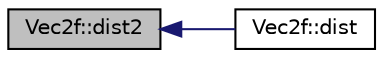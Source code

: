 digraph "Vec2f::dist2"
{
  edge [fontname="Helvetica",fontsize="10",labelfontname="Helvetica",labelfontsize="10"];
  node [fontname="Helvetica",fontsize="10",shape=record];
  rankdir="LR";
  Node1 [label="Vec2f::dist2",height=0.2,width=0.4,color="black", fillcolor="grey75", style="filled", fontcolor="black"];
  Node1 -> Node2 [dir="back",color="midnightblue",fontsize="10",style="solid"];
  Node2 [label="Vec2f::dist",height=0.2,width=0.4,color="black", fillcolor="white", style="filled",URL="$class_vec2f.html#a648c71905bbd4376be6ffe729ab9a4e0"];
}
